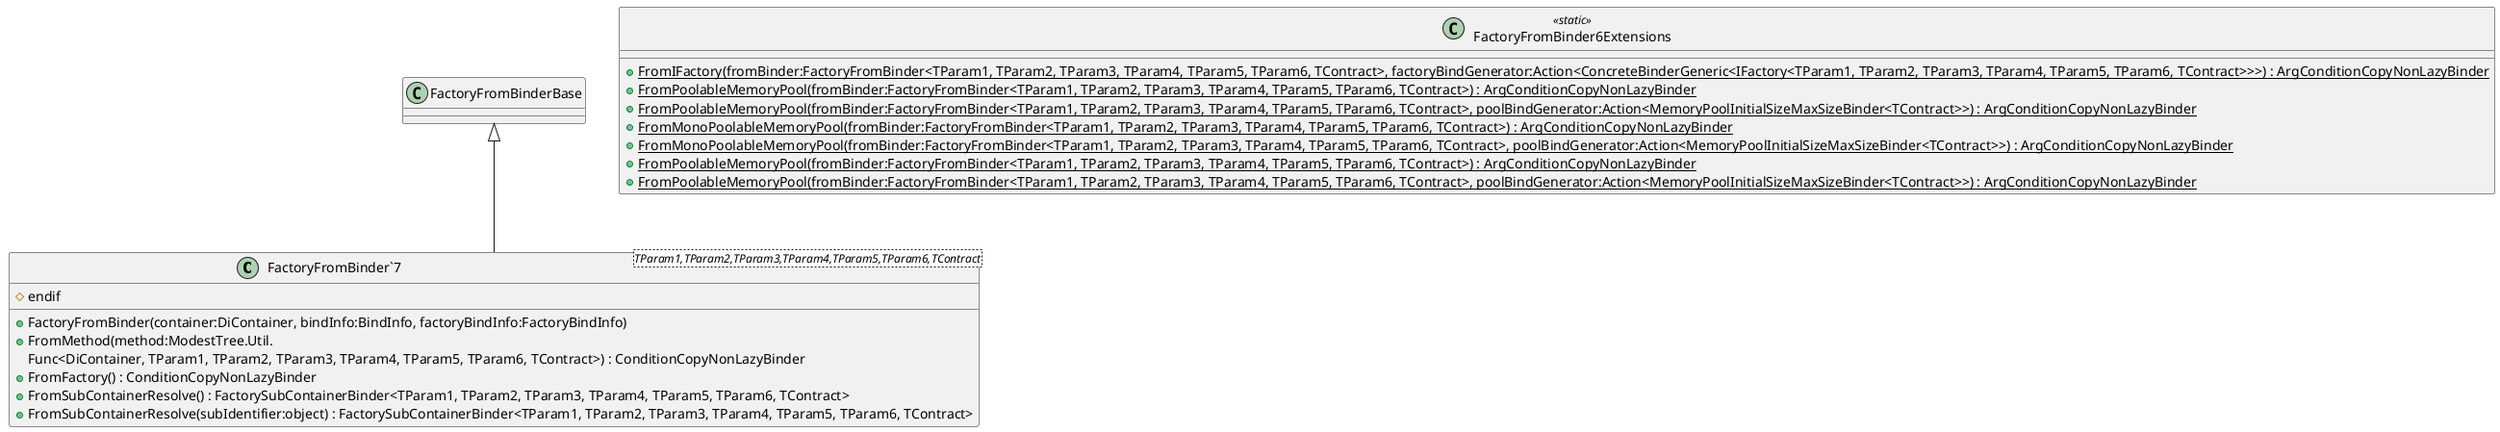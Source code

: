@startuml
class "FactoryFromBinder`7"<TParam1,TParam2,TParam3,TParam4,TParam5,TParam6,TContract> {
    + FactoryFromBinder(container:DiContainer, bindInfo:BindInfo, factoryBindInfo:FactoryBindInfo)
    + FromMethod(method:ModestTree.Util.
#endif
            Func<DiContainer, TParam1, TParam2, TParam3, TParam4, TParam5, TParam6, TContract>) : ConditionCopyNonLazyBinder
    + FromFactory() : ConditionCopyNonLazyBinder
    + FromSubContainerResolve() : FactorySubContainerBinder<TParam1, TParam2, TParam3, TParam4, TParam5, TParam6, TContract>
    + FromSubContainerResolve(subIdentifier:object) : FactorySubContainerBinder<TParam1, TParam2, TParam3, TParam4, TParam5, TParam6, TContract>
}
class FactoryFromBinder6Extensions <<static>> {
    + {static} FromIFactory(fromBinder:FactoryFromBinder<TParam1, TParam2, TParam3, TParam4, TParam5, TParam6, TContract>, factoryBindGenerator:Action<ConcreteBinderGeneric<IFactory<TParam1, TParam2, TParam3, TParam4, TParam5, TParam6, TContract>>>) : ArgConditionCopyNonLazyBinder
    + {static} FromPoolableMemoryPool(fromBinder:FactoryFromBinder<TParam1, TParam2, TParam3, TParam4, TParam5, TParam6, TContract>) : ArgConditionCopyNonLazyBinder
    + {static} FromPoolableMemoryPool(fromBinder:FactoryFromBinder<TParam1, TParam2, TParam3, TParam4, TParam5, TParam6, TContract>, poolBindGenerator:Action<MemoryPoolInitialSizeMaxSizeBinder<TContract>>) : ArgConditionCopyNonLazyBinder
    + {static} FromMonoPoolableMemoryPool(fromBinder:FactoryFromBinder<TParam1, TParam2, TParam3, TParam4, TParam5, TParam6, TContract>) : ArgConditionCopyNonLazyBinder
    + {static} FromMonoPoolableMemoryPool(fromBinder:FactoryFromBinder<TParam1, TParam2, TParam3, TParam4, TParam5, TParam6, TContract>, poolBindGenerator:Action<MemoryPoolInitialSizeMaxSizeBinder<TContract>>) : ArgConditionCopyNonLazyBinder
    + {static} FromPoolableMemoryPool(fromBinder:FactoryFromBinder<TParam1, TParam2, TParam3, TParam4, TParam5, TParam6, TContract>) : ArgConditionCopyNonLazyBinder
    + {static} FromPoolableMemoryPool(fromBinder:FactoryFromBinder<TParam1, TParam2, TParam3, TParam4, TParam5, TParam6, TContract>, poolBindGenerator:Action<MemoryPoolInitialSizeMaxSizeBinder<TContract>>) : ArgConditionCopyNonLazyBinder
}
FactoryFromBinderBase <|-- "FactoryFromBinder`7"
@enduml
